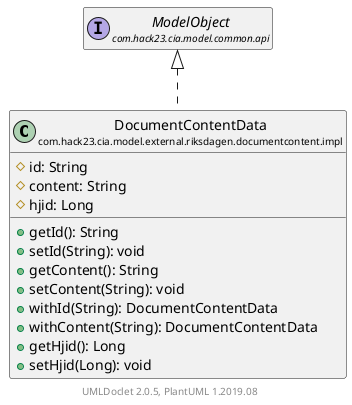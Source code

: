 @startuml
    set namespaceSeparator none
    hide empty fields
    hide empty methods

    class "<size:14>DocumentContentData\n<size:10>com.hack23.cia.model.external.riksdagen.documentcontent.impl" as com.hack23.cia.model.external.riksdagen.documentcontent.impl.DocumentContentData [[DocumentContentData.html]] {
        #id: String
        #content: String
        #hjid: Long
        +getId(): String
        +setId(String): void
        +getContent(): String
        +setContent(String): void
        +withId(String): DocumentContentData
        +withContent(String): DocumentContentData
        +getHjid(): Long
        +setHjid(Long): void
    }

    interface "<size:14>ModelObject\n<size:10>com.hack23.cia.model.common.api" as com.hack23.cia.model.common.api.ModelObject

    com.hack23.cia.model.common.api.ModelObject <|.. com.hack23.cia.model.external.riksdagen.documentcontent.impl.DocumentContentData

    center footer UMLDoclet 2.0.5, PlantUML 1.2019.08
@enduml
